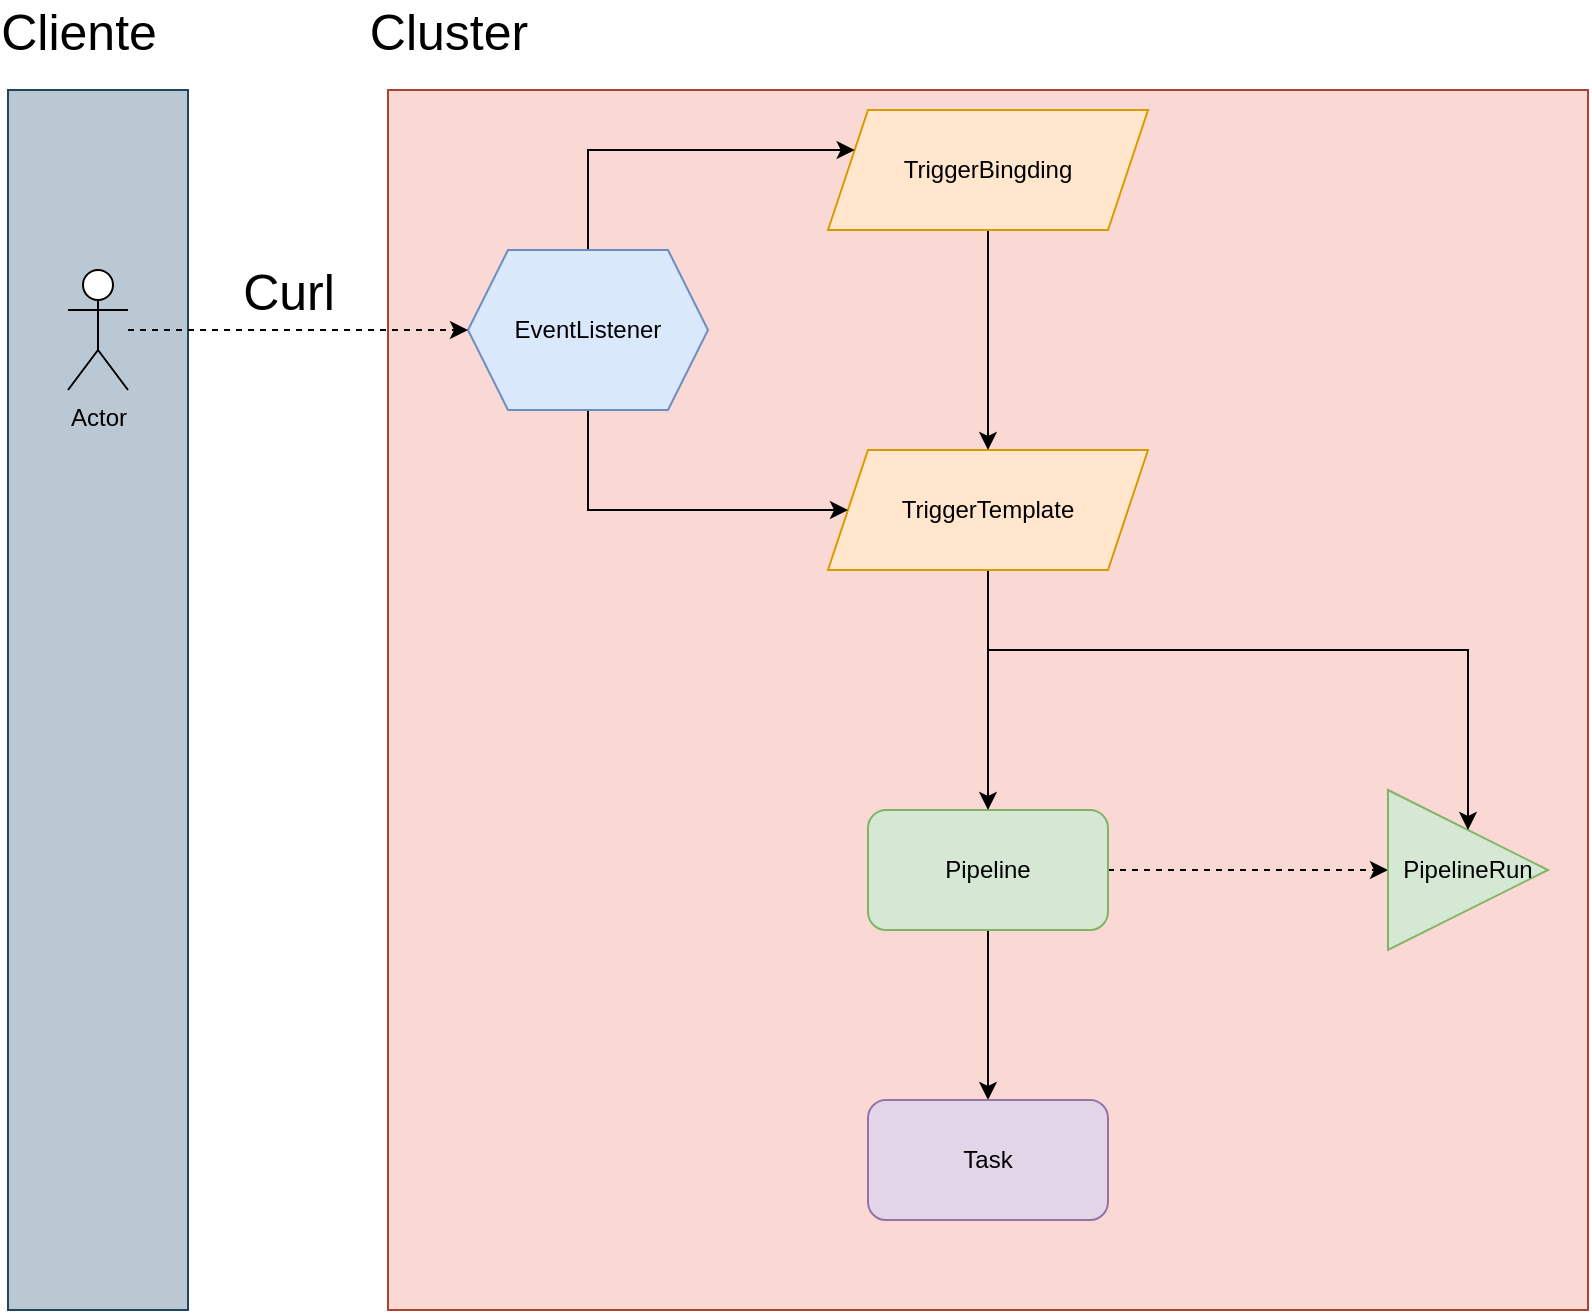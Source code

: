 <mxfile version="22.1.16" type="device">
  <diagram name="Página-1" id="-ddALgZMnIDYTSUlqgd3">
    <mxGraphModel dx="1434" dy="740" grid="1" gridSize="10" guides="1" tooltips="1" connect="1" arrows="1" fold="1" page="1" pageScale="1" pageWidth="827" pageHeight="1169" math="0" shadow="0">
      <root>
        <mxCell id="0" />
        <mxCell id="1" parent="0" />
        <mxCell id="wgZjU7KqQt9MiSAjCHMR-23" value="" style="rounded=0;whiteSpace=wrap;html=1;fillColor=#fad9d5;strokeColor=#ae4132;" vertex="1" parent="1">
          <mxGeometry x="210" y="60" width="600" height="610" as="geometry" />
        </mxCell>
        <mxCell id="wgZjU7KqQt9MiSAjCHMR-22" value="" style="rounded=0;whiteSpace=wrap;html=1;fillColor=#bac8d3;strokeColor=#23445d;" vertex="1" parent="1">
          <mxGeometry x="20" y="60" width="90" height="610" as="geometry" />
        </mxCell>
        <mxCell id="wgZjU7KqQt9MiSAjCHMR-4" style="edgeStyle=orthogonalEdgeStyle;rounded=0;orthogonalLoop=1;jettySize=auto;html=1;entryX=0;entryY=0.5;entryDx=0;entryDy=0;dashed=1;" edge="1" parent="1" source="wgZjU7KqQt9MiSAjCHMR-1" target="wgZjU7KqQt9MiSAjCHMR-3">
          <mxGeometry relative="1" as="geometry" />
        </mxCell>
        <mxCell id="wgZjU7KqQt9MiSAjCHMR-6" style="edgeStyle=orthogonalEdgeStyle;rounded=0;orthogonalLoop=1;jettySize=auto;html=1;" edge="1" parent="1" source="wgZjU7KqQt9MiSAjCHMR-1" target="wgZjU7KqQt9MiSAjCHMR-5">
          <mxGeometry relative="1" as="geometry" />
        </mxCell>
        <mxCell id="wgZjU7KqQt9MiSAjCHMR-1" value="Pipeline" style="rounded=1;whiteSpace=wrap;html=1;fillColor=#d5e8d4;strokeColor=#82b366;" vertex="1" parent="1">
          <mxGeometry x="450" y="420" width="120" height="60" as="geometry" />
        </mxCell>
        <mxCell id="wgZjU7KqQt9MiSAjCHMR-3" value="PipelineRun" style="triangle;whiteSpace=wrap;html=1;fillColor=#d5e8d4;strokeColor=#82b366;" vertex="1" parent="1">
          <mxGeometry x="710" y="410" width="80" height="80" as="geometry" />
        </mxCell>
        <mxCell id="wgZjU7KqQt9MiSAjCHMR-5" value="Task" style="rounded=1;whiteSpace=wrap;html=1;fillColor=#e1d5e7;strokeColor=#9673a6;" vertex="1" parent="1">
          <mxGeometry x="450" y="565" width="120" height="60" as="geometry" />
        </mxCell>
        <mxCell id="wgZjU7KqQt9MiSAjCHMR-10" style="edgeStyle=orthogonalEdgeStyle;rounded=0;orthogonalLoop=1;jettySize=auto;html=1;" edge="1" parent="1" source="wgZjU7KqQt9MiSAjCHMR-8" target="wgZjU7KqQt9MiSAjCHMR-1">
          <mxGeometry relative="1" as="geometry" />
        </mxCell>
        <mxCell id="wgZjU7KqQt9MiSAjCHMR-11" style="edgeStyle=orthogonalEdgeStyle;rounded=0;orthogonalLoop=1;jettySize=auto;html=1;entryX=0.5;entryY=0;entryDx=0;entryDy=0;" edge="1" parent="1" source="wgZjU7KqQt9MiSAjCHMR-8" target="wgZjU7KqQt9MiSAjCHMR-3">
          <mxGeometry relative="1" as="geometry">
            <Array as="points">
              <mxPoint x="510" y="340" />
              <mxPoint x="750" y="340" />
            </Array>
          </mxGeometry>
        </mxCell>
        <mxCell id="wgZjU7KqQt9MiSAjCHMR-8" value="TriggerTemplate" style="shape=parallelogram;perimeter=parallelogramPerimeter;whiteSpace=wrap;html=1;fixedSize=1;fillColor=#ffe6cc;strokeColor=#d79b00;" vertex="1" parent="1">
          <mxGeometry x="430" y="240" width="160" height="60" as="geometry" />
        </mxCell>
        <mxCell id="wgZjU7KqQt9MiSAjCHMR-13" style="edgeStyle=orthogonalEdgeStyle;rounded=0;orthogonalLoop=1;jettySize=auto;html=1;" edge="1" parent="1" source="wgZjU7KqQt9MiSAjCHMR-12" target="wgZjU7KqQt9MiSAjCHMR-8">
          <mxGeometry relative="1" as="geometry" />
        </mxCell>
        <mxCell id="wgZjU7KqQt9MiSAjCHMR-12" value="TriggerBingding" style="shape=parallelogram;perimeter=parallelogramPerimeter;whiteSpace=wrap;html=1;fixedSize=1;fillColor=#ffe6cc;strokeColor=#d79b00;" vertex="1" parent="1">
          <mxGeometry x="430" y="70" width="160" height="60" as="geometry" />
        </mxCell>
        <mxCell id="wgZjU7KqQt9MiSAjCHMR-16" style="edgeStyle=orthogonalEdgeStyle;rounded=0;orthogonalLoop=1;jettySize=auto;html=1;" edge="1" parent="1" source="wgZjU7KqQt9MiSAjCHMR-15" target="wgZjU7KqQt9MiSAjCHMR-12">
          <mxGeometry relative="1" as="geometry">
            <Array as="points">
              <mxPoint x="310" y="90" />
            </Array>
          </mxGeometry>
        </mxCell>
        <mxCell id="wgZjU7KqQt9MiSAjCHMR-17" style="edgeStyle=orthogonalEdgeStyle;rounded=0;orthogonalLoop=1;jettySize=auto;html=1;entryX=0;entryY=0.5;entryDx=0;entryDy=0;" edge="1" parent="1" source="wgZjU7KqQt9MiSAjCHMR-15" target="wgZjU7KqQt9MiSAjCHMR-8">
          <mxGeometry relative="1" as="geometry">
            <Array as="points">
              <mxPoint x="310" y="270" />
            </Array>
          </mxGeometry>
        </mxCell>
        <mxCell id="wgZjU7KqQt9MiSAjCHMR-15" value="EventListener" style="shape=hexagon;perimeter=hexagonPerimeter2;whiteSpace=wrap;html=1;fixedSize=1;fillColor=#dae8fc;strokeColor=#6c8ebf;" vertex="1" parent="1">
          <mxGeometry x="250" y="140" width="120" height="80" as="geometry" />
        </mxCell>
        <mxCell id="wgZjU7KqQt9MiSAjCHMR-20" style="edgeStyle=orthogonalEdgeStyle;rounded=0;orthogonalLoop=1;jettySize=auto;html=1;entryX=0;entryY=0.5;entryDx=0;entryDy=0;dashed=1;" edge="1" parent="1" source="wgZjU7KqQt9MiSAjCHMR-18" target="wgZjU7KqQt9MiSAjCHMR-15">
          <mxGeometry relative="1" as="geometry" />
        </mxCell>
        <mxCell id="wgZjU7KqQt9MiSAjCHMR-21" value="Curl" style="edgeLabel;html=1;align=center;verticalAlign=middle;resizable=0;points=[];fontSize=25;" vertex="1" connectable="0" parent="wgZjU7KqQt9MiSAjCHMR-20">
          <mxGeometry x="-0.822" y="-1" relative="1" as="geometry">
            <mxPoint x="65" y="-21" as="offset" />
          </mxGeometry>
        </mxCell>
        <mxCell id="wgZjU7KqQt9MiSAjCHMR-18" value="Actor" style="shape=umlActor;verticalLabelPosition=bottom;verticalAlign=top;html=1;outlineConnect=0;" vertex="1" parent="1">
          <mxGeometry x="50" y="150" width="30" height="60" as="geometry" />
        </mxCell>
        <mxCell id="wgZjU7KqQt9MiSAjCHMR-25" value="Cliente" style="edgeLabel;html=1;align=center;verticalAlign=middle;resizable=0;points=[];fontSize=25;" vertex="1" connectable="0" parent="1">
          <mxGeometry x="65" y="30" as="geometry">
            <mxPoint x="-10" as="offset" />
          </mxGeometry>
        </mxCell>
        <mxCell id="wgZjU7KqQt9MiSAjCHMR-26" value="Cluster" style="edgeLabel;html=1;align=center;verticalAlign=middle;resizable=0;points=[];fontSize=25;" vertex="1" connectable="0" parent="1">
          <mxGeometry x="250" y="30" as="geometry">
            <mxPoint x="-10" as="offset" />
          </mxGeometry>
        </mxCell>
      </root>
    </mxGraphModel>
  </diagram>
</mxfile>
